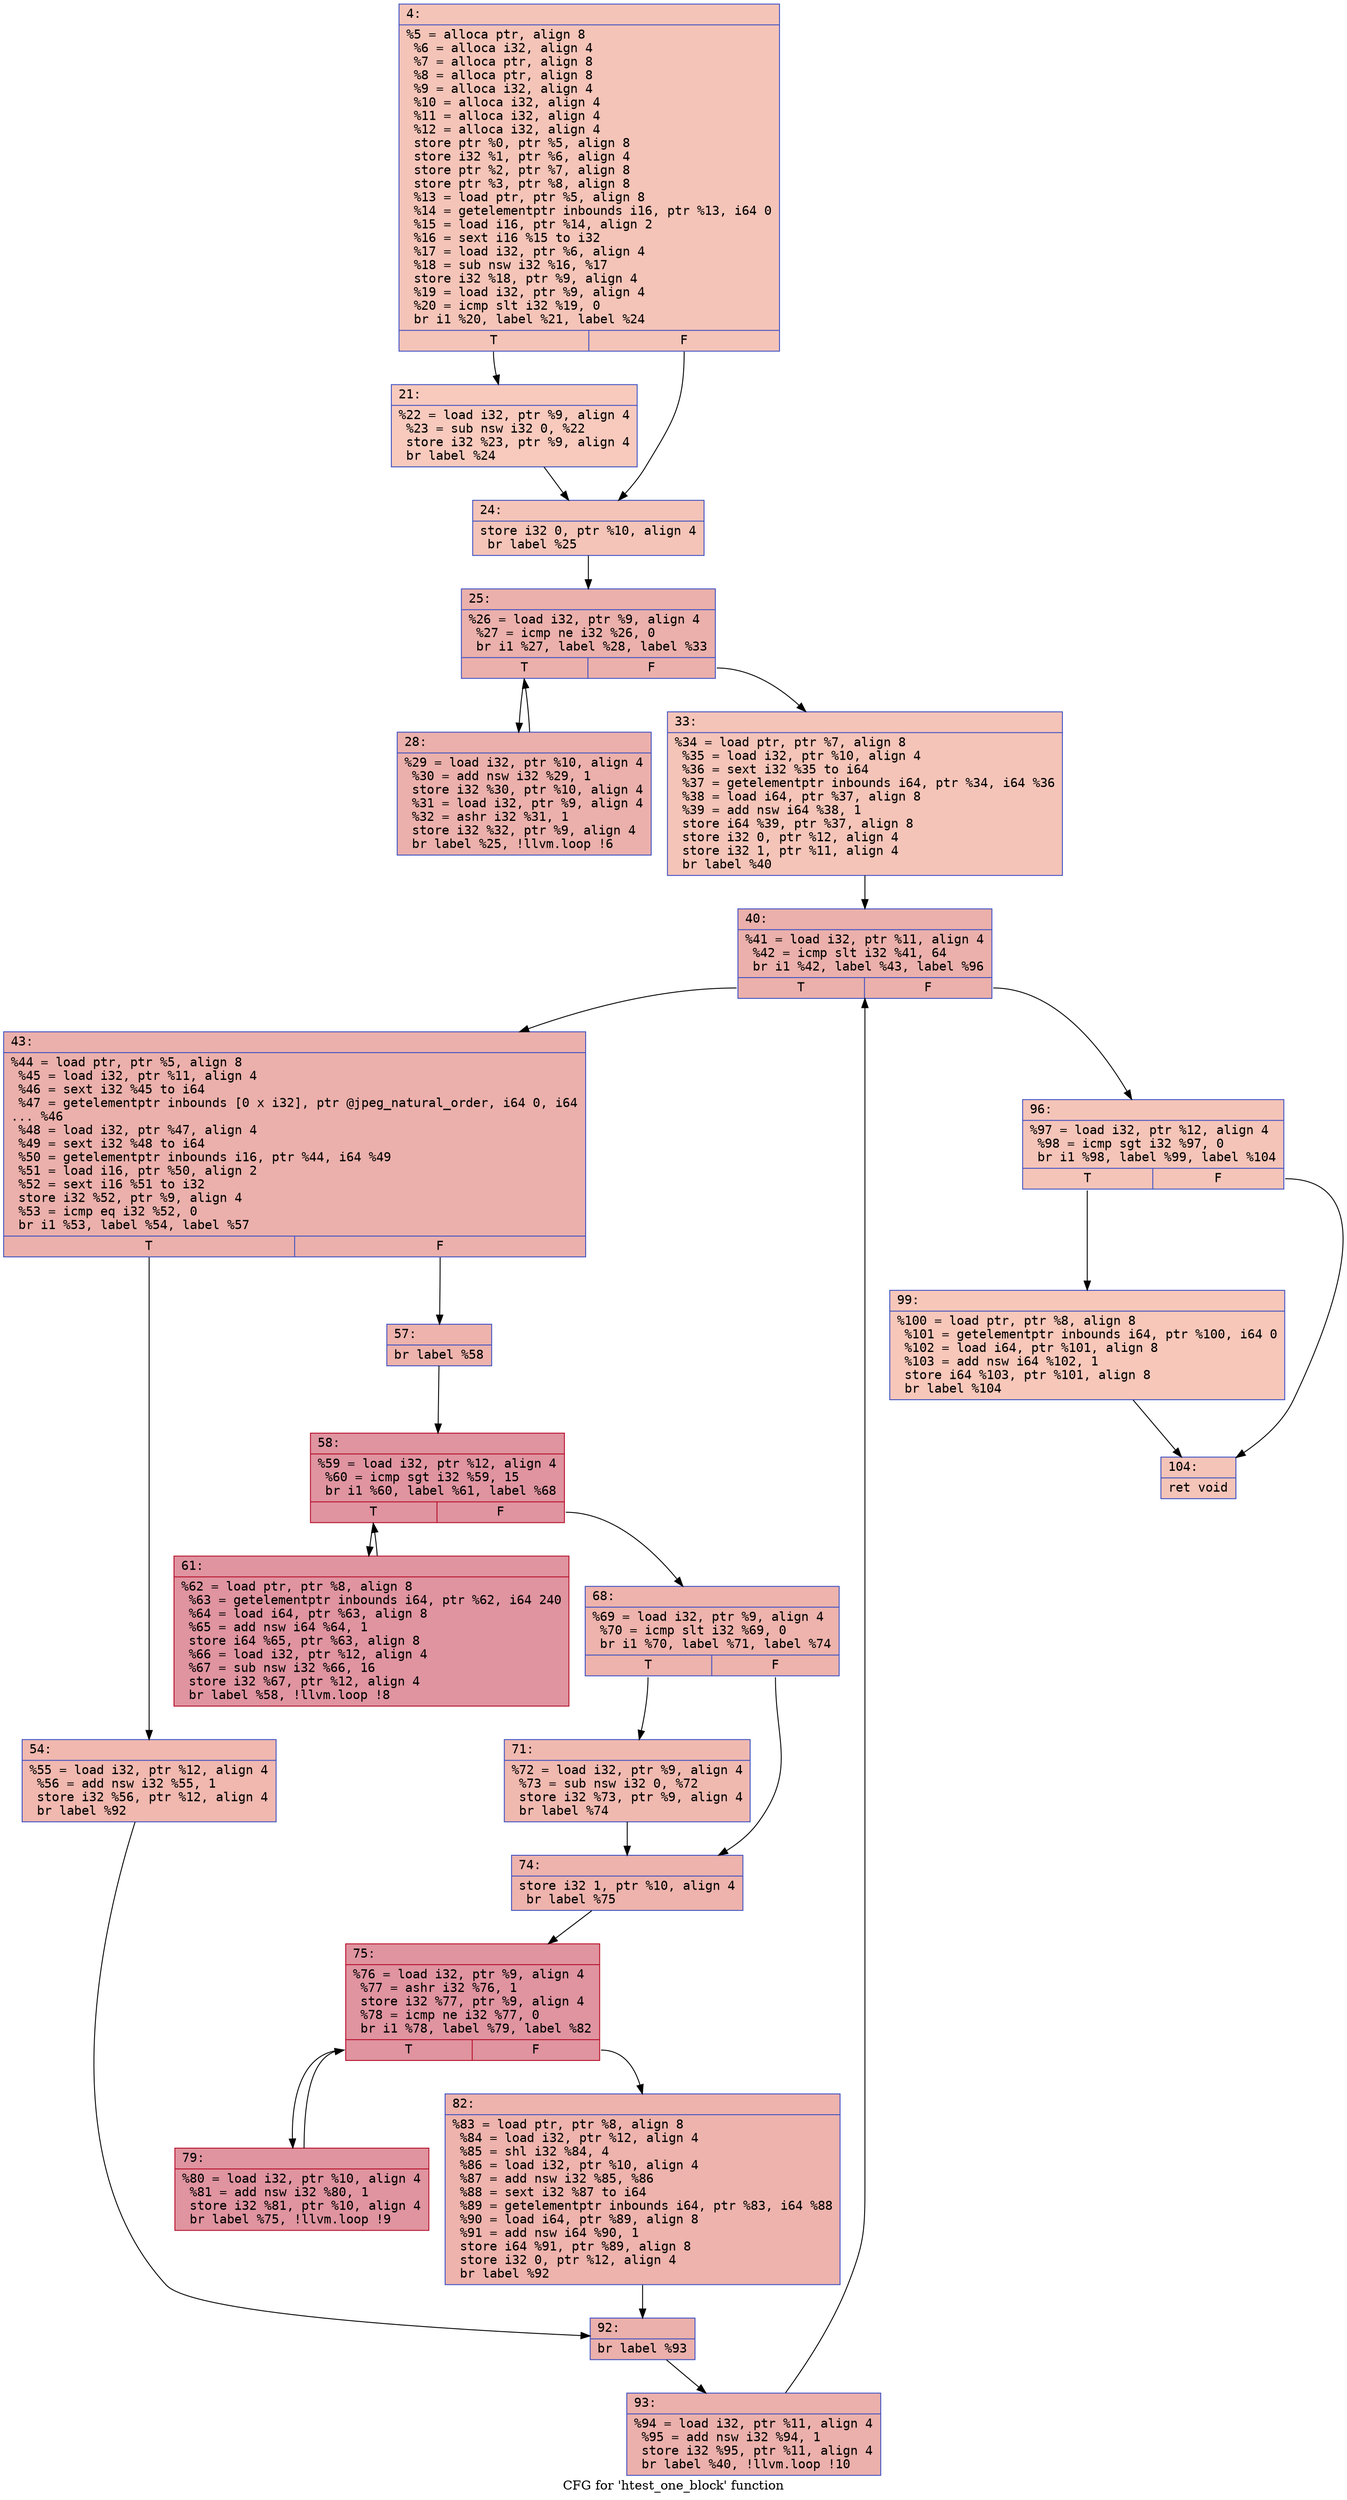 digraph "CFG for 'htest_one_block' function" {
	label="CFG for 'htest_one_block' function";

	Node0x600001e45450 [shape=record,color="#3d50c3ff", style=filled, fillcolor="#e97a5f70" fontname="Courier",label="{4:\l|  %5 = alloca ptr, align 8\l  %6 = alloca i32, align 4\l  %7 = alloca ptr, align 8\l  %8 = alloca ptr, align 8\l  %9 = alloca i32, align 4\l  %10 = alloca i32, align 4\l  %11 = alloca i32, align 4\l  %12 = alloca i32, align 4\l  store ptr %0, ptr %5, align 8\l  store i32 %1, ptr %6, align 4\l  store ptr %2, ptr %7, align 8\l  store ptr %3, ptr %8, align 8\l  %13 = load ptr, ptr %5, align 8\l  %14 = getelementptr inbounds i16, ptr %13, i64 0\l  %15 = load i16, ptr %14, align 2\l  %16 = sext i16 %15 to i32\l  %17 = load i32, ptr %6, align 4\l  %18 = sub nsw i32 %16, %17\l  store i32 %18, ptr %9, align 4\l  %19 = load i32, ptr %9, align 4\l  %20 = icmp slt i32 %19, 0\l  br i1 %20, label %21, label %24\l|{<s0>T|<s1>F}}"];
	Node0x600001e45450:s0 -> Node0x600001e454a0[tooltip="4 -> 21\nProbability 37.50%" ];
	Node0x600001e45450:s1 -> Node0x600001e454f0[tooltip="4 -> 24\nProbability 62.50%" ];
	Node0x600001e454a0 [shape=record,color="#3d50c3ff", style=filled, fillcolor="#ef886b70" fontname="Courier",label="{21:\l|  %22 = load i32, ptr %9, align 4\l  %23 = sub nsw i32 0, %22\l  store i32 %23, ptr %9, align 4\l  br label %24\l}"];
	Node0x600001e454a0 -> Node0x600001e454f0[tooltip="21 -> 24\nProbability 100.00%" ];
	Node0x600001e454f0 [shape=record,color="#3d50c3ff", style=filled, fillcolor="#e97a5f70" fontname="Courier",label="{24:\l|  store i32 0, ptr %10, align 4\l  br label %25\l}"];
	Node0x600001e454f0 -> Node0x600001e45540[tooltip="24 -> 25\nProbability 100.00%" ];
	Node0x600001e45540 [shape=record,color="#3d50c3ff", style=filled, fillcolor="#d24b4070" fontname="Courier",label="{25:\l|  %26 = load i32, ptr %9, align 4\l  %27 = icmp ne i32 %26, 0\l  br i1 %27, label %28, label %33\l|{<s0>T|<s1>F}}"];
	Node0x600001e45540:s0 -> Node0x600001e45590[tooltip="25 -> 28\nProbability 96.88%" ];
	Node0x600001e45540:s1 -> Node0x600001e455e0[tooltip="25 -> 33\nProbability 3.12%" ];
	Node0x600001e45590 [shape=record,color="#3d50c3ff", style=filled, fillcolor="#d24b4070" fontname="Courier",label="{28:\l|  %29 = load i32, ptr %10, align 4\l  %30 = add nsw i32 %29, 1\l  store i32 %30, ptr %10, align 4\l  %31 = load i32, ptr %9, align 4\l  %32 = ashr i32 %31, 1\l  store i32 %32, ptr %9, align 4\l  br label %25, !llvm.loop !6\l}"];
	Node0x600001e45590 -> Node0x600001e45540[tooltip="28 -> 25\nProbability 100.00%" ];
	Node0x600001e455e0 [shape=record,color="#3d50c3ff", style=filled, fillcolor="#e97a5f70" fontname="Courier",label="{33:\l|  %34 = load ptr, ptr %7, align 8\l  %35 = load i32, ptr %10, align 4\l  %36 = sext i32 %35 to i64\l  %37 = getelementptr inbounds i64, ptr %34, i64 %36\l  %38 = load i64, ptr %37, align 8\l  %39 = add nsw i64 %38, 1\l  store i64 %39, ptr %37, align 8\l  store i32 0, ptr %12, align 4\l  store i32 1, ptr %11, align 4\l  br label %40\l}"];
	Node0x600001e455e0 -> Node0x600001e45630[tooltip="33 -> 40\nProbability 100.00%" ];
	Node0x600001e45630 [shape=record,color="#3d50c3ff", style=filled, fillcolor="#d24b4070" fontname="Courier",label="{40:\l|  %41 = load i32, ptr %11, align 4\l  %42 = icmp slt i32 %41, 64\l  br i1 %42, label %43, label %96\l|{<s0>T|<s1>F}}"];
	Node0x600001e45630:s0 -> Node0x600001e45680[tooltip="40 -> 43\nProbability 96.88%" ];
	Node0x600001e45630:s1 -> Node0x600001e45a90[tooltip="40 -> 96\nProbability 3.12%" ];
	Node0x600001e45680 [shape=record,color="#3d50c3ff", style=filled, fillcolor="#d24b4070" fontname="Courier",label="{43:\l|  %44 = load ptr, ptr %5, align 8\l  %45 = load i32, ptr %11, align 4\l  %46 = sext i32 %45 to i64\l  %47 = getelementptr inbounds [0 x i32], ptr @jpeg_natural_order, i64 0, i64\l... %46\l  %48 = load i32, ptr %47, align 4\l  %49 = sext i32 %48 to i64\l  %50 = getelementptr inbounds i16, ptr %44, i64 %49\l  %51 = load i16, ptr %50, align 2\l  %52 = sext i16 %51 to i32\l  store i32 %52, ptr %9, align 4\l  %53 = icmp eq i32 %52, 0\l  br i1 %53, label %54, label %57\l|{<s0>T|<s1>F}}"];
	Node0x600001e45680:s0 -> Node0x600001e456d0[tooltip="43 -> 54\nProbability 37.50%" ];
	Node0x600001e45680:s1 -> Node0x600001e45720[tooltip="43 -> 57\nProbability 62.50%" ];
	Node0x600001e456d0 [shape=record,color="#3d50c3ff", style=filled, fillcolor="#dc5d4a70" fontname="Courier",label="{54:\l|  %55 = load i32, ptr %12, align 4\l  %56 = add nsw i32 %55, 1\l  store i32 %56, ptr %12, align 4\l  br label %92\l}"];
	Node0x600001e456d0 -> Node0x600001e459f0[tooltip="54 -> 92\nProbability 100.00%" ];
	Node0x600001e45720 [shape=record,color="#3d50c3ff", style=filled, fillcolor="#d6524470" fontname="Courier",label="{57:\l|  br label %58\l}"];
	Node0x600001e45720 -> Node0x600001e45770[tooltip="57 -> 58\nProbability 100.00%" ];
	Node0x600001e45770 [shape=record,color="#b70d28ff", style=filled, fillcolor="#b70d2870" fontname="Courier",label="{58:\l|  %59 = load i32, ptr %12, align 4\l  %60 = icmp sgt i32 %59, 15\l  br i1 %60, label %61, label %68\l|{<s0>T|<s1>F}}"];
	Node0x600001e45770:s0 -> Node0x600001e457c0[tooltip="58 -> 61\nProbability 96.88%" ];
	Node0x600001e45770:s1 -> Node0x600001e45810[tooltip="58 -> 68\nProbability 3.12%" ];
	Node0x600001e457c0 [shape=record,color="#b70d28ff", style=filled, fillcolor="#b70d2870" fontname="Courier",label="{61:\l|  %62 = load ptr, ptr %8, align 8\l  %63 = getelementptr inbounds i64, ptr %62, i64 240\l  %64 = load i64, ptr %63, align 8\l  %65 = add nsw i64 %64, 1\l  store i64 %65, ptr %63, align 8\l  %66 = load i32, ptr %12, align 4\l  %67 = sub nsw i32 %66, 16\l  store i32 %67, ptr %12, align 4\l  br label %58, !llvm.loop !8\l}"];
	Node0x600001e457c0 -> Node0x600001e45770[tooltip="61 -> 58\nProbability 100.00%" ];
	Node0x600001e45810 [shape=record,color="#3d50c3ff", style=filled, fillcolor="#d6524470" fontname="Courier",label="{68:\l|  %69 = load i32, ptr %9, align 4\l  %70 = icmp slt i32 %69, 0\l  br i1 %70, label %71, label %74\l|{<s0>T|<s1>F}}"];
	Node0x600001e45810:s0 -> Node0x600001e45860[tooltip="68 -> 71\nProbability 37.50%" ];
	Node0x600001e45810:s1 -> Node0x600001e458b0[tooltip="68 -> 74\nProbability 62.50%" ];
	Node0x600001e45860 [shape=record,color="#3d50c3ff", style=filled, fillcolor="#de614d70" fontname="Courier",label="{71:\l|  %72 = load i32, ptr %9, align 4\l  %73 = sub nsw i32 0, %72\l  store i32 %73, ptr %9, align 4\l  br label %74\l}"];
	Node0x600001e45860 -> Node0x600001e458b0[tooltip="71 -> 74\nProbability 100.00%" ];
	Node0x600001e458b0 [shape=record,color="#3d50c3ff", style=filled, fillcolor="#d6524470" fontname="Courier",label="{74:\l|  store i32 1, ptr %10, align 4\l  br label %75\l}"];
	Node0x600001e458b0 -> Node0x600001e45900[tooltip="74 -> 75\nProbability 100.00%" ];
	Node0x600001e45900 [shape=record,color="#b70d28ff", style=filled, fillcolor="#b70d2870" fontname="Courier",label="{75:\l|  %76 = load i32, ptr %9, align 4\l  %77 = ashr i32 %76, 1\l  store i32 %77, ptr %9, align 4\l  %78 = icmp ne i32 %77, 0\l  br i1 %78, label %79, label %82\l|{<s0>T|<s1>F}}"];
	Node0x600001e45900:s0 -> Node0x600001e45950[tooltip="75 -> 79\nProbability 96.88%" ];
	Node0x600001e45900:s1 -> Node0x600001e459a0[tooltip="75 -> 82\nProbability 3.12%" ];
	Node0x600001e45950 [shape=record,color="#b70d28ff", style=filled, fillcolor="#b70d2870" fontname="Courier",label="{79:\l|  %80 = load i32, ptr %10, align 4\l  %81 = add nsw i32 %80, 1\l  store i32 %81, ptr %10, align 4\l  br label %75, !llvm.loop !9\l}"];
	Node0x600001e45950 -> Node0x600001e45900[tooltip="79 -> 75\nProbability 100.00%" ];
	Node0x600001e459a0 [shape=record,color="#3d50c3ff", style=filled, fillcolor="#d6524470" fontname="Courier",label="{82:\l|  %83 = load ptr, ptr %8, align 8\l  %84 = load i32, ptr %12, align 4\l  %85 = shl i32 %84, 4\l  %86 = load i32, ptr %10, align 4\l  %87 = add nsw i32 %85, %86\l  %88 = sext i32 %87 to i64\l  %89 = getelementptr inbounds i64, ptr %83, i64 %88\l  %90 = load i64, ptr %89, align 8\l  %91 = add nsw i64 %90, 1\l  store i64 %91, ptr %89, align 8\l  store i32 0, ptr %12, align 4\l  br label %92\l}"];
	Node0x600001e459a0 -> Node0x600001e459f0[tooltip="82 -> 92\nProbability 100.00%" ];
	Node0x600001e459f0 [shape=record,color="#3d50c3ff", style=filled, fillcolor="#d24b4070" fontname="Courier",label="{92:\l|  br label %93\l}"];
	Node0x600001e459f0 -> Node0x600001e45a40[tooltip="92 -> 93\nProbability 100.00%" ];
	Node0x600001e45a40 [shape=record,color="#3d50c3ff", style=filled, fillcolor="#d24b4070" fontname="Courier",label="{93:\l|  %94 = load i32, ptr %11, align 4\l  %95 = add nsw i32 %94, 1\l  store i32 %95, ptr %11, align 4\l  br label %40, !llvm.loop !10\l}"];
	Node0x600001e45a40 -> Node0x600001e45630[tooltip="93 -> 40\nProbability 100.00%" ];
	Node0x600001e45a90 [shape=record,color="#3d50c3ff", style=filled, fillcolor="#e97a5f70" fontname="Courier",label="{96:\l|  %97 = load i32, ptr %12, align 4\l  %98 = icmp sgt i32 %97, 0\l  br i1 %98, label %99, label %104\l|{<s0>T|<s1>F}}"];
	Node0x600001e45a90:s0 -> Node0x600001e45ae0[tooltip="96 -> 99\nProbability 62.50%" ];
	Node0x600001e45a90:s1 -> Node0x600001e45b30[tooltip="96 -> 104\nProbability 37.50%" ];
	Node0x600001e45ae0 [shape=record,color="#3d50c3ff", style=filled, fillcolor="#ec7f6370" fontname="Courier",label="{99:\l|  %100 = load ptr, ptr %8, align 8\l  %101 = getelementptr inbounds i64, ptr %100, i64 0\l  %102 = load i64, ptr %101, align 8\l  %103 = add nsw i64 %102, 1\l  store i64 %103, ptr %101, align 8\l  br label %104\l}"];
	Node0x600001e45ae0 -> Node0x600001e45b30[tooltip="99 -> 104\nProbability 100.00%" ];
	Node0x600001e45b30 [shape=record,color="#3d50c3ff", style=filled, fillcolor="#e97a5f70" fontname="Courier",label="{104:\l|  ret void\l}"];
}
